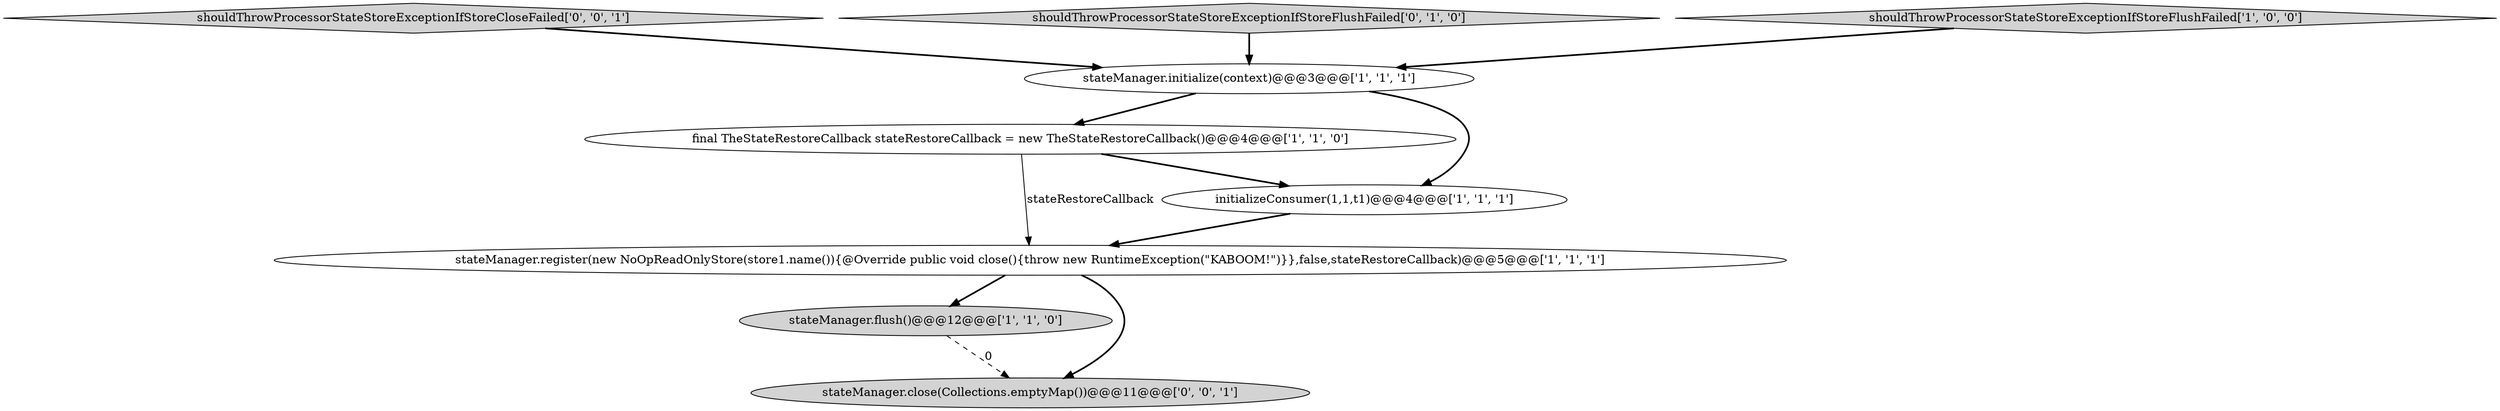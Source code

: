 digraph {
2 [style = filled, label = "final TheStateRestoreCallback stateRestoreCallback = new TheStateRestoreCallback()@@@4@@@['1', '1', '0']", fillcolor = white, shape = ellipse image = "AAA0AAABBB1BBB"];
1 [style = filled, label = "initializeConsumer(1,1,t1)@@@4@@@['1', '1', '1']", fillcolor = white, shape = ellipse image = "AAA0AAABBB1BBB"];
3 [style = filled, label = "stateManager.flush()@@@12@@@['1', '1', '0']", fillcolor = lightgray, shape = ellipse image = "AAA0AAABBB1BBB"];
8 [style = filled, label = "shouldThrowProcessorStateStoreExceptionIfStoreCloseFailed['0', '0', '1']", fillcolor = lightgray, shape = diamond image = "AAA0AAABBB3BBB"];
5 [style = filled, label = "stateManager.register(new NoOpReadOnlyStore(store1.name()){@Override public void close(){throw new RuntimeException(\"KABOOM!\")}},false,stateRestoreCallback)@@@5@@@['1', '1', '1']", fillcolor = white, shape = ellipse image = "AAA0AAABBB1BBB"];
7 [style = filled, label = "stateManager.close(Collections.emptyMap())@@@11@@@['0', '0', '1']", fillcolor = lightgray, shape = ellipse image = "AAA0AAABBB3BBB"];
0 [style = filled, label = "stateManager.initialize(context)@@@3@@@['1', '1', '1']", fillcolor = white, shape = ellipse image = "AAA0AAABBB1BBB"];
6 [style = filled, label = "shouldThrowProcessorStateStoreExceptionIfStoreFlushFailed['0', '1', '0']", fillcolor = lightgray, shape = diamond image = "AAA0AAABBB2BBB"];
4 [style = filled, label = "shouldThrowProcessorStateStoreExceptionIfStoreFlushFailed['1', '0', '0']", fillcolor = lightgray, shape = diamond image = "AAA0AAABBB1BBB"];
1->5 [style = bold, label=""];
5->3 [style = bold, label=""];
8->0 [style = bold, label=""];
5->7 [style = bold, label=""];
6->0 [style = bold, label=""];
3->7 [style = dashed, label="0"];
0->1 [style = bold, label=""];
2->1 [style = bold, label=""];
2->5 [style = solid, label="stateRestoreCallback"];
4->0 [style = bold, label=""];
0->2 [style = bold, label=""];
}
